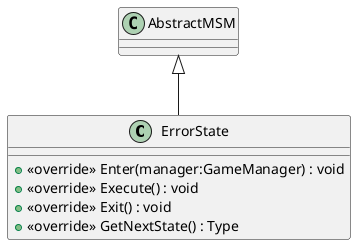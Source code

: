 @startuml
class ErrorState {
    + <<override>> Enter(manager:GameManager) : void
    + <<override>> Execute() : void
    + <<override>> Exit() : void
    + <<override>> GetNextState() : Type
}
AbstractMSM <|-- ErrorState
@enduml
